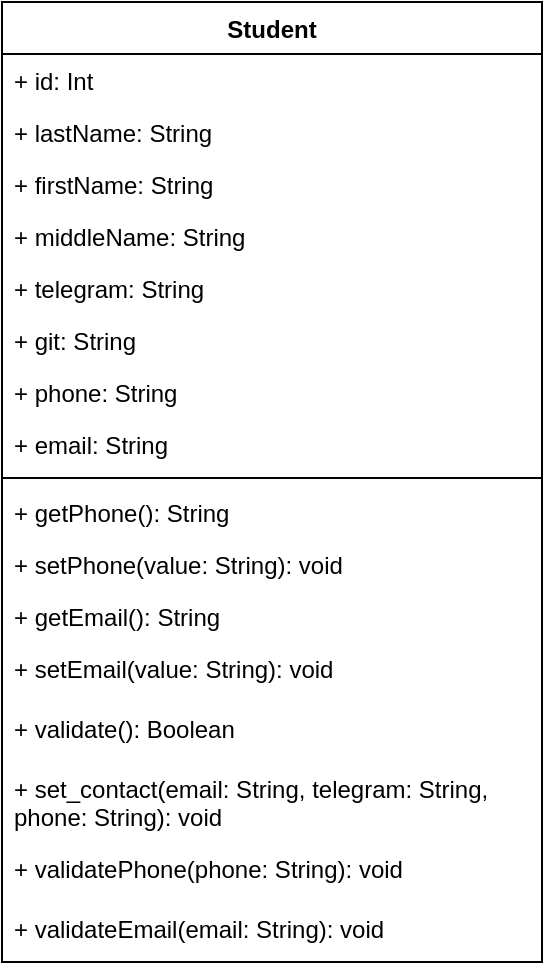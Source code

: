 <mxfile version="24.8.0">
  <diagram name="Страница — 1" id="OEiigJ_LDeHHqjAKW3oP">
    <mxGraphModel dx="1627" dy="696" grid="1" gridSize="10" guides="1" tooltips="1" connect="1" arrows="1" fold="1" page="1" pageScale="1" pageWidth="827" pageHeight="1169" math="0" shadow="0">
      <root>
        <mxCell id="0" />
        <mxCell id="1" parent="0" />
        <mxCell id="ZgsBJspctZP0GLaIk4yM-1" value="Student" style="swimlane;fontStyle=1;align=center;verticalAlign=top;childLayout=stackLayout;horizontal=1;startSize=26;horizontalStack=0;resizeParent=1;resizeParentMax=0;resizeLast=0;collapsible=1;marginBottom=0;whiteSpace=wrap;html=1;" parent="1" vertex="1">
          <mxGeometry x="80" y="240" width="270" height="480" as="geometry" />
        </mxCell>
        <mxCell id="ZgsBJspctZP0GLaIk4yM-2" value="+ id: Int" style="text;strokeColor=none;fillColor=none;align=left;verticalAlign=top;spacingLeft=4;spacingRight=4;overflow=hidden;rotatable=0;points=[[0,0.5],[1,0.5]];portConstraint=eastwest;whiteSpace=wrap;html=1;" parent="ZgsBJspctZP0GLaIk4yM-1" vertex="1">
          <mxGeometry y="26" width="270" height="26" as="geometry" />
        </mxCell>
        <mxCell id="ZgsBJspctZP0GLaIk4yM-5" value="+ lastName: String" style="text;strokeColor=none;fillColor=none;align=left;verticalAlign=top;spacingLeft=4;spacingRight=4;overflow=hidden;rotatable=0;points=[[0,0.5],[1,0.5]];portConstraint=eastwest;whiteSpace=wrap;html=1;" parent="ZgsBJspctZP0GLaIk4yM-1" vertex="1">
          <mxGeometry y="52" width="270" height="26" as="geometry" />
        </mxCell>
        <mxCell id="ZgsBJspctZP0GLaIk4yM-6" value="+ firstName: String" style="text;strokeColor=none;fillColor=none;align=left;verticalAlign=top;spacingLeft=4;spacingRight=4;overflow=hidden;rotatable=0;points=[[0,0.5],[1,0.5]];portConstraint=eastwest;whiteSpace=wrap;html=1;" parent="ZgsBJspctZP0GLaIk4yM-1" vertex="1">
          <mxGeometry y="78" width="270" height="26" as="geometry" />
        </mxCell>
        <mxCell id="ZgsBJspctZP0GLaIk4yM-12" value="+ middleName: String" style="text;strokeColor=none;fillColor=none;align=left;verticalAlign=top;spacingLeft=4;spacingRight=4;overflow=hidden;rotatable=0;points=[[0,0.5],[1,0.5]];portConstraint=eastwest;whiteSpace=wrap;html=1;" parent="ZgsBJspctZP0GLaIk4yM-1" vertex="1">
          <mxGeometry y="104" width="270" height="26" as="geometry" />
        </mxCell>
        <mxCell id="ZgsBJspctZP0GLaIk4yM-11" value="+ telegram: String" style="text;strokeColor=none;fillColor=none;align=left;verticalAlign=top;spacingLeft=4;spacingRight=4;overflow=hidden;rotatable=0;points=[[0,0.5],[1,0.5]];portConstraint=eastwest;whiteSpace=wrap;html=1;" parent="ZgsBJspctZP0GLaIk4yM-1" vertex="1">
          <mxGeometry y="130" width="270" height="26" as="geometry" />
        </mxCell>
        <mxCell id="ZgsBJspctZP0GLaIk4yM-10" value="+ git: String" style="text;strokeColor=none;fillColor=none;align=left;verticalAlign=top;spacingLeft=4;spacingRight=4;overflow=hidden;rotatable=0;points=[[0,0.5],[1,0.5]];portConstraint=eastwest;whiteSpace=wrap;html=1;" parent="ZgsBJspctZP0GLaIk4yM-1" vertex="1">
          <mxGeometry y="156" width="270" height="26" as="geometry" />
        </mxCell>
        <mxCell id="ZgsBJspctZP0GLaIk4yM-9" value="+ phone: String" style="text;strokeColor=none;fillColor=none;align=left;verticalAlign=top;spacingLeft=4;spacingRight=4;overflow=hidden;rotatable=0;points=[[0,0.5],[1,0.5]];portConstraint=eastwest;whiteSpace=wrap;html=1;" parent="ZgsBJspctZP0GLaIk4yM-1" vertex="1">
          <mxGeometry y="182" width="270" height="26" as="geometry" />
        </mxCell>
        <mxCell id="ZgsBJspctZP0GLaIk4yM-8" value="+ email: String" style="text;strokeColor=none;fillColor=none;align=left;verticalAlign=top;spacingLeft=4;spacingRight=4;overflow=hidden;rotatable=0;points=[[0,0.5],[1,0.5]];portConstraint=eastwest;whiteSpace=wrap;html=1;" parent="ZgsBJspctZP0GLaIk4yM-1" vertex="1">
          <mxGeometry y="208" width="270" height="26" as="geometry" />
        </mxCell>
        <mxCell id="ZgsBJspctZP0GLaIk4yM-3" value="" style="line;strokeWidth=1;fillColor=none;align=left;verticalAlign=middle;spacingTop=-1;spacingLeft=3;spacingRight=3;rotatable=0;labelPosition=right;points=[];portConstraint=eastwest;strokeColor=inherit;" parent="ZgsBJspctZP0GLaIk4yM-1" vertex="1">
          <mxGeometry y="234" width="270" height="8" as="geometry" />
        </mxCell>
        <mxCell id="ZgsBJspctZP0GLaIk4yM-15" value="+ getPhone(): String&amp;nbsp;" style="text;strokeColor=none;fillColor=none;align=left;verticalAlign=top;spacingLeft=4;spacingRight=4;overflow=hidden;rotatable=0;points=[[0,0.5],[1,0.5]];portConstraint=eastwest;whiteSpace=wrap;html=1;" parent="ZgsBJspctZP0GLaIk4yM-1" vertex="1">
          <mxGeometry y="242" width="270" height="26" as="geometry" />
        </mxCell>
        <mxCell id="ZgsBJspctZP0GLaIk4yM-4" value="+ setPhone(value: String): void" style="text;strokeColor=none;fillColor=none;align=left;verticalAlign=top;spacingLeft=4;spacingRight=4;overflow=hidden;rotatable=0;points=[[0,0.5],[1,0.5]];portConstraint=eastwest;whiteSpace=wrap;html=1;" parent="ZgsBJspctZP0GLaIk4yM-1" vertex="1">
          <mxGeometry y="268" width="270" height="26" as="geometry" />
        </mxCell>
        <mxCell id="ZgsBJspctZP0GLaIk4yM-14" value="+ getEmail(): String" style="text;strokeColor=none;fillColor=none;align=left;verticalAlign=top;spacingLeft=4;spacingRight=4;overflow=hidden;rotatable=0;points=[[0,0.5],[1,0.5]];portConstraint=eastwest;whiteSpace=wrap;html=1;" parent="ZgsBJspctZP0GLaIk4yM-1" vertex="1">
          <mxGeometry y="294" width="270" height="26" as="geometry" />
        </mxCell>
        <mxCell id="ZgsBJspctZP0GLaIk4yM-16" value="+ setEmail(value: String): void" style="text;strokeColor=none;fillColor=none;align=left;verticalAlign=top;spacingLeft=4;spacingRight=4;overflow=hidden;rotatable=0;points=[[0,0.5],[1,0.5]];portConstraint=eastwest;whiteSpace=wrap;html=1;" parent="ZgsBJspctZP0GLaIk4yM-1" vertex="1">
          <mxGeometry y="320" width="270" height="30" as="geometry" />
        </mxCell>
        <mxCell id="g5lXp61g3klWdxA62hXG-1" value="+ validate(): Boolean" style="text;strokeColor=none;fillColor=none;align=left;verticalAlign=top;spacingLeft=4;spacingRight=4;overflow=hidden;rotatable=0;points=[[0,0.5],[1,0.5]];portConstraint=eastwest;whiteSpace=wrap;html=1;" vertex="1" parent="ZgsBJspctZP0GLaIk4yM-1">
          <mxGeometry y="350" width="270" height="30" as="geometry" />
        </mxCell>
        <mxCell id="ZgsBJspctZP0GLaIk4yM-13" value="+ set_contact&lt;span style=&quot;background-color: initial;&quot;&gt;(email: String, telegram: String, phone: String): void&lt;/span&gt;" style="text;strokeColor=none;fillColor=none;align=left;verticalAlign=top;spacingLeft=4;spacingRight=4;overflow=hidden;rotatable=0;points=[[0,0.5],[1,0.5]];portConstraint=eastwest;whiteSpace=wrap;html=1;" parent="ZgsBJspctZP0GLaIk4yM-1" vertex="1">
          <mxGeometry y="380" width="270" height="40" as="geometry" />
        </mxCell>
        <mxCell id="ZgsBJspctZP0GLaIk4yM-17" value="+ validatePhone(phone: String): void" style="text;strokeColor=none;fillColor=none;align=left;verticalAlign=top;spacingLeft=4;spacingRight=4;overflow=hidden;rotatable=0;points=[[0,0.5],[1,0.5]];portConstraint=eastwest;whiteSpace=wrap;html=1;" parent="ZgsBJspctZP0GLaIk4yM-1" vertex="1">
          <mxGeometry y="420" width="270" height="30" as="geometry" />
        </mxCell>
        <mxCell id="g5lXp61g3klWdxA62hXG-2" value="+ validateEmail(email: String): void" style="text;strokeColor=none;fillColor=none;align=left;verticalAlign=top;spacingLeft=4;spacingRight=4;overflow=hidden;rotatable=0;points=[[0,0.5],[1,0.5]];portConstraint=eastwest;whiteSpace=wrap;html=1;" vertex="1" parent="ZgsBJspctZP0GLaIk4yM-1">
          <mxGeometry y="450" width="270" height="30" as="geometry" />
        </mxCell>
      </root>
    </mxGraphModel>
  </diagram>
</mxfile>
